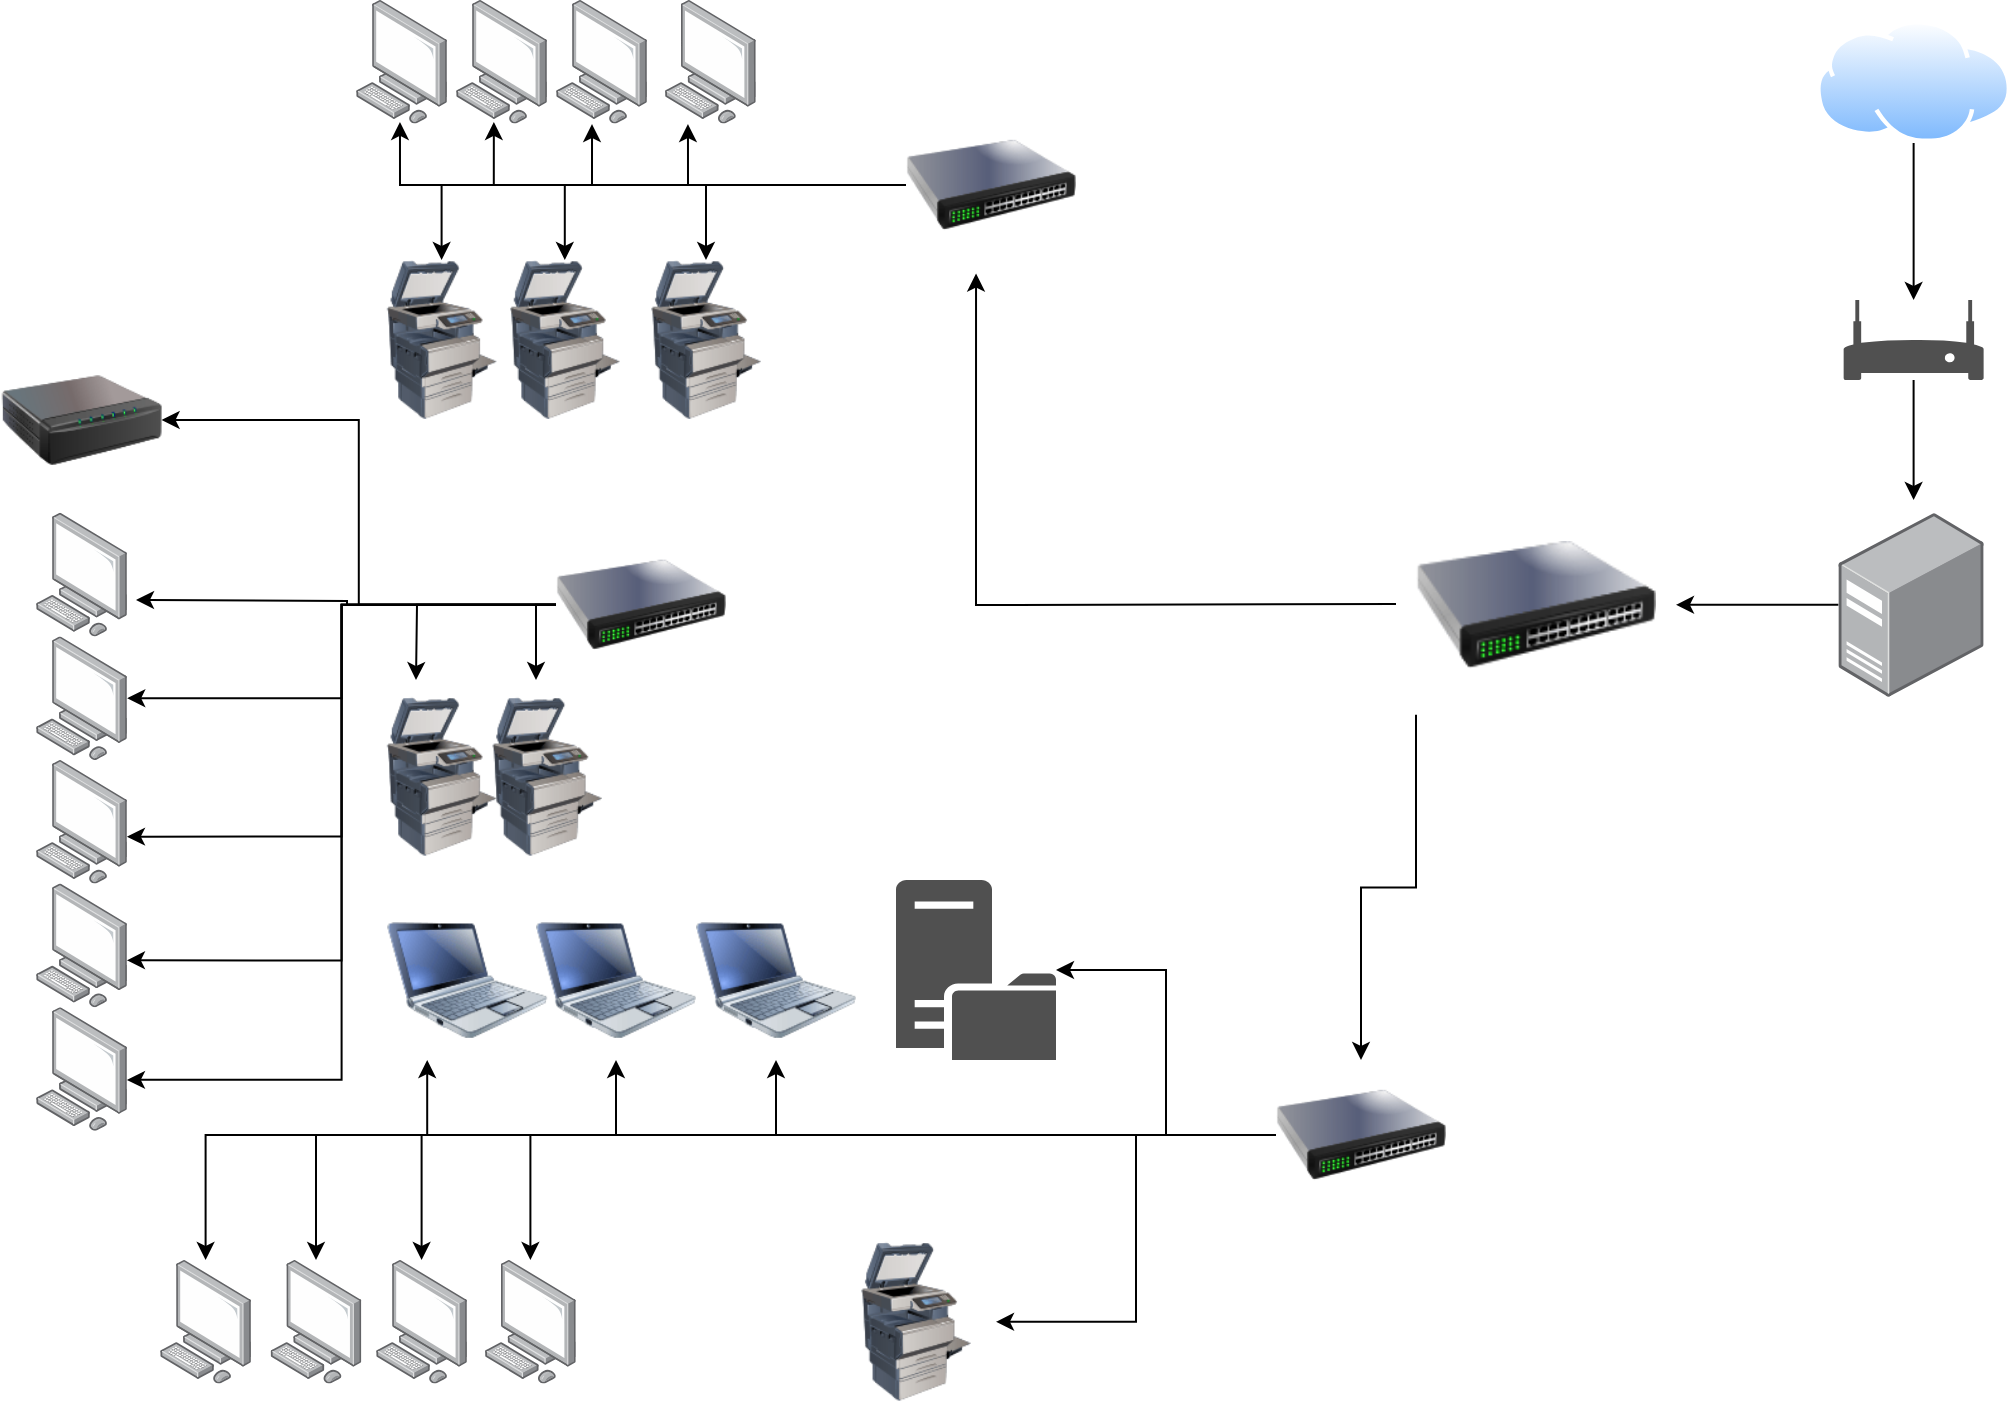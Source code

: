 <mxfile version="23.1.7" type="device">
  <diagram name="Página-1" id="a8BBCeJsF_rtLYqyGDeC">
    <mxGraphModel dx="1400" dy="753" grid="1" gridSize="10" guides="1" tooltips="1" connect="1" arrows="1" fold="1" page="1" pageScale="1" pageWidth="1169" pageHeight="827" math="0" shadow="0">
      <root>
        <mxCell id="0" />
        <mxCell id="1" parent="0" />
        <mxCell id="ygkBEAkFPcBX6Wyesa4U-2" style="edgeStyle=orthogonalEdgeStyle;rounded=0;orthogonalLoop=1;jettySize=auto;html=1;" edge="1" parent="1" source="UZARBfqPq7mCM7FByuxc-1">
          <mxGeometry relative="1" as="geometry">
            <mxPoint x="1068.81" y="260" as="targetPoint" />
          </mxGeometry>
        </mxCell>
        <mxCell id="UZARBfqPq7mCM7FByuxc-1" value="" style="sketch=0;pointerEvents=1;shadow=0;dashed=0;html=1;strokeColor=none;fillColor=#505050;labelPosition=center;verticalLabelPosition=bottom;verticalAlign=top;outlineConnect=0;align=center;shape=mxgraph.office.devices.modem;" parent="1" vertex="1">
          <mxGeometry x="1033.81" y="160" width="70" height="40" as="geometry" />
        </mxCell>
        <mxCell id="ygkBEAkFPcBX6Wyesa4U-38" style="edgeStyle=orthogonalEdgeStyle;rounded=0;orthogonalLoop=1;jettySize=auto;html=1;" edge="1" parent="1" source="UZARBfqPq7mCM7FByuxc-5">
          <mxGeometry relative="1" as="geometry">
            <mxPoint x="950" y="312.415" as="targetPoint" />
          </mxGeometry>
        </mxCell>
        <mxCell id="UZARBfqPq7mCM7FByuxc-5" value="" style="image;points=[];aspect=fixed;html=1;align=center;shadow=0;dashed=0;image=img/lib/allied_telesis/computer_and_terminals/Server_Desktop.svg;" parent="1" vertex="1">
          <mxGeometry x="1031.21" y="266.4" width="72.6" height="92.03" as="geometry" />
        </mxCell>
        <mxCell id="UZARBfqPq7mCM7FByuxc-7" style="edgeStyle=orthogonalEdgeStyle;rounded=0;orthogonalLoop=1;jettySize=auto;html=1;" parent="1" source="UZARBfqPq7mCM7FByuxc-6" edge="1" target="UZARBfqPq7mCM7FByuxc-1">
          <mxGeometry relative="1" as="geometry">
            <mxPoint x="320" y="140" as="targetPoint" />
          </mxGeometry>
        </mxCell>
        <mxCell id="UZARBfqPq7mCM7FByuxc-6" value="" style="image;aspect=fixed;perimeter=ellipsePerimeter;html=1;align=center;shadow=0;dashed=0;spacingTop=3;image=img/lib/active_directory/internet_cloud.svg;" parent="1" vertex="1">
          <mxGeometry x="1020" y="20" width="97.62" height="61.5" as="geometry" />
        </mxCell>
        <mxCell id="ygkBEAkFPcBX6Wyesa4U-6" style="edgeStyle=orthogonalEdgeStyle;rounded=0;orthogonalLoop=1;jettySize=auto;html=1;entryX=0.412;entryY=1.09;entryDx=0;entryDy=0;entryPerimeter=0;" edge="1" parent="1" target="ygkBEAkFPcBX6Wyesa4U-5">
          <mxGeometry relative="1" as="geometry">
            <mxPoint x="600" y="160" as="targetPoint" />
            <mxPoint x="810" y="312" as="sourcePoint" />
          </mxGeometry>
        </mxCell>
        <mxCell id="ygkBEAkFPcBX6Wyesa4U-32" style="edgeStyle=orthogonalEdgeStyle;rounded=0;orthogonalLoop=1;jettySize=auto;html=1;exitX=0;exitY=1;exitDx=0;exitDy=0;" edge="1" parent="1" source="UZARBfqPq7mCM7FByuxc-9" target="ygkBEAkFPcBX6Wyesa4U-25">
          <mxGeometry relative="1" as="geometry" />
        </mxCell>
        <mxCell id="UZARBfqPq7mCM7FByuxc-9" value="" style="image;html=1;image=img/lib/clip_art/networking/Switch_128x128.png" parent="1" vertex="1">
          <mxGeometry x="820" y="257.41" width="120" height="110" as="geometry" />
        </mxCell>
        <mxCell id="UZARBfqPq7mCM7FByuxc-12" value="" style="image;html=1;image=img/lib/clip_art/computers/Printer_Commercial_128x128.png" parent="1" vertex="1">
          <mxGeometry x="345.6" y="358.43" width="80" height="80" as="geometry" />
        </mxCell>
        <mxCell id="UZARBfqPq7mCM7FByuxc-13" value="" style="image;html=1;image=img/lib/clip_art/computers/Printer_Commercial_128x128.png" parent="1" vertex="1">
          <mxGeometry x="292.8" y="358.43" width="80" height="80" as="geometry" />
        </mxCell>
        <mxCell id="UZARBfqPq7mCM7FByuxc-14" value="" style="image;html=1;image=img/lib/clip_art/computers/Printer_Commercial_128x128.png" parent="1" vertex="1">
          <mxGeometry x="530.0" y="630.9" width="80" height="80" as="geometry" />
        </mxCell>
        <mxCell id="UZARBfqPq7mCM7FByuxc-18" value="" style="image;points=[];aspect=fixed;html=1;align=center;shadow=0;dashed=0;image=img/lib/allied_telesis/computer_and_terminals/Personal_Computer.svg;" parent="1" vertex="1">
          <mxGeometry x="247.2" y="640" width="45.6" height="61.8" as="geometry" />
        </mxCell>
        <mxCell id="UZARBfqPq7mCM7FByuxc-19" value="" style="image;points=[];aspect=fixed;html=1;align=center;shadow=0;dashed=0;image=img/lib/allied_telesis/computer_and_terminals/Personal_Computer.svg;" parent="1" vertex="1">
          <mxGeometry x="192.02" y="640" width="45.6" height="61.8" as="geometry" />
        </mxCell>
        <mxCell id="UZARBfqPq7mCM7FByuxc-20" value="" style="image;points=[];aspect=fixed;html=1;align=center;shadow=0;dashed=0;image=img/lib/allied_telesis/computer_and_terminals/Personal_Computer.svg;" parent="1" vertex="1">
          <mxGeometry x="300.0" y="640" width="45.6" height="61.8" as="geometry" />
        </mxCell>
        <mxCell id="UZARBfqPq7mCM7FByuxc-21" value="" style="image;points=[];aspect=fixed;html=1;align=center;shadow=0;dashed=0;image=img/lib/allied_telesis/computer_and_terminals/Personal_Computer.svg;" parent="1" vertex="1">
          <mxGeometry x="354.4" y="640" width="45.6" height="61.8" as="geometry" />
        </mxCell>
        <mxCell id="UZARBfqPq7mCM7FByuxc-26" value="" style="image;html=1;image=img/lib/clip_art/networking/Print_Server_128x128.png" parent="1" vertex="1">
          <mxGeometry x="112.8" y="180" width="80" height="80" as="geometry" />
        </mxCell>
        <mxCell id="UZARBfqPq7mCM7FByuxc-37" value="" style="image;points=[];aspect=fixed;html=1;align=center;shadow=0;dashed=0;image=img/lib/allied_telesis/computer_and_terminals/Personal_Computer.svg;" parent="1" vertex="1">
          <mxGeometry x="130" y="390" width="45.6" height="61.8" as="geometry" />
        </mxCell>
        <mxCell id="UZARBfqPq7mCM7FByuxc-38" value="" style="image;points=[];aspect=fixed;html=1;align=center;shadow=0;dashed=0;image=img/lib/allied_telesis/computer_and_terminals/Personal_Computer.svg;" parent="1" vertex="1">
          <mxGeometry x="130" y="328.2" width="45.6" height="61.8" as="geometry" />
        </mxCell>
        <mxCell id="UZARBfqPq7mCM7FByuxc-50" value="" style="image;points=[];aspect=fixed;html=1;align=center;shadow=0;dashed=0;image=img/lib/allied_telesis/computer_and_terminals/Personal_Computer.svg;" parent="1" vertex="1">
          <mxGeometry x="130" y="513.6" width="45.6" height="61.8" as="geometry" />
        </mxCell>
        <mxCell id="UZARBfqPq7mCM7FByuxc-51" value="" style="image;points=[];aspect=fixed;html=1;align=center;shadow=0;dashed=0;image=img/lib/allied_telesis/computer_and_terminals/Personal_Computer.svg;" parent="1" vertex="1">
          <mxGeometry x="130" y="451.8" width="45.6" height="61.8" as="geometry" />
        </mxCell>
        <mxCell id="UZARBfqPq7mCM7FByuxc-52" value="" style="image;points=[];aspect=fixed;html=1;align=center;shadow=0;dashed=0;image=img/lib/allied_telesis/computer_and_terminals/Personal_Computer.svg;" parent="1" vertex="1">
          <mxGeometry x="130" y="266.4" width="45.6" height="61.8" as="geometry" />
        </mxCell>
        <mxCell id="UZARBfqPq7mCM7FByuxc-72" value="" style="image;html=1;image=img/lib/clip_art/computers/Printer_Commercial_128x128.png" parent="1" vertex="1">
          <mxGeometry x="354.4" y="140" width="80" height="80" as="geometry" />
        </mxCell>
        <mxCell id="UZARBfqPq7mCM7FByuxc-73" value="" style="image;html=1;image=img/lib/clip_art/computers/Printer_Commercial_128x128.png" parent="1" vertex="1">
          <mxGeometry x="292.8" y="140" width="80" height="80" as="geometry" />
        </mxCell>
        <mxCell id="UZARBfqPq7mCM7FByuxc-83" value="" style="sketch=0;pointerEvents=1;shadow=0;dashed=0;html=1;strokeColor=none;fillColor=#505050;labelPosition=center;verticalLabelPosition=bottom;verticalAlign=top;outlineConnect=0;align=center;shape=mxgraph.office.servers.file_server;" parent="1" vertex="1">
          <mxGeometry x="560" y="450" width="80" height="90" as="geometry" />
        </mxCell>
        <mxCell id="UZARBfqPq7mCM7FByuxc-86" value="" style="image;points=[];aspect=fixed;html=1;align=center;shadow=0;dashed=0;image=img/lib/allied_telesis/computer_and_terminals/Personal_Computer.svg;" parent="1" vertex="1">
          <mxGeometry x="444.4" y="10" width="45.6" height="61.8" as="geometry" />
        </mxCell>
        <mxCell id="UZARBfqPq7mCM7FByuxc-87" value="" style="image;points=[];aspect=fixed;html=1;align=center;shadow=0;dashed=0;image=img/lib/allied_telesis/computer_and_terminals/Personal_Computer.svg;" parent="1" vertex="1">
          <mxGeometry x="390" y="10" width="45.6" height="61.8" as="geometry" />
        </mxCell>
        <mxCell id="UZARBfqPq7mCM7FByuxc-88" value="" style="image;points=[];aspect=fixed;html=1;align=center;shadow=0;dashed=0;image=img/lib/allied_telesis/computer_and_terminals/Personal_Computer.svg;" parent="1" vertex="1">
          <mxGeometry x="340" y="10" width="45.6" height="61.8" as="geometry" />
        </mxCell>
        <mxCell id="UZARBfqPq7mCM7FByuxc-89" value="" style="image;points=[];aspect=fixed;html=1;align=center;shadow=0;dashed=0;image=img/lib/allied_telesis/computer_and_terminals/Personal_Computer.svg;" parent="1" vertex="1">
          <mxGeometry x="290" y="10" width="45.6" height="61.8" as="geometry" />
        </mxCell>
        <mxCell id="UZARBfqPq7mCM7FByuxc-96" value="" style="image;html=1;image=img/lib/clip_art/computers/Printer_Commercial_128x128.png" parent="1" vertex="1">
          <mxGeometry x="425.0" y="140" width="80" height="80" as="geometry" />
        </mxCell>
        <mxCell id="UZARBfqPq7mCM7FByuxc-98" value="" style="image;html=1;image=img/lib/clip_art/computers/Netbook_128x128.png" parent="1" vertex="1">
          <mxGeometry x="460" y="460" width="80" height="80" as="geometry" />
        </mxCell>
        <mxCell id="UZARBfqPq7mCM7FByuxc-99" value="" style="image;html=1;image=img/lib/clip_art/computers/Netbook_128x128.png" parent="1" vertex="1">
          <mxGeometry x="380" y="460" width="80" height="80" as="geometry" />
        </mxCell>
        <mxCell id="UZARBfqPq7mCM7FByuxc-100" value="" style="image;html=1;image=img/lib/clip_art/computers/Netbook_128x128.png" parent="1" vertex="1">
          <mxGeometry x="305.6" y="460" width="80" height="80" as="geometry" />
        </mxCell>
        <mxCell id="ygkBEAkFPcBX6Wyesa4U-12" style="edgeStyle=orthogonalEdgeStyle;rounded=0;orthogonalLoop=1;jettySize=auto;html=1;exitX=0;exitY=0.5;exitDx=0;exitDy=0;entryX=0.5;entryY=0;entryDx=0;entryDy=0;" edge="1" parent="1" source="ygkBEAkFPcBX6Wyesa4U-5" target="UZARBfqPq7mCM7FByuxc-96">
          <mxGeometry relative="1" as="geometry" />
        </mxCell>
        <mxCell id="ygkBEAkFPcBX6Wyesa4U-14" style="edgeStyle=orthogonalEdgeStyle;rounded=0;orthogonalLoop=1;jettySize=auto;html=1;exitX=0;exitY=0.5;exitDx=0;exitDy=0;entryX=0.5;entryY=0;entryDx=0;entryDy=0;" edge="1" parent="1" source="ygkBEAkFPcBX6Wyesa4U-5" target="UZARBfqPq7mCM7FByuxc-72">
          <mxGeometry relative="1" as="geometry" />
        </mxCell>
        <mxCell id="ygkBEAkFPcBX6Wyesa4U-15" style="edgeStyle=orthogonalEdgeStyle;rounded=0;orthogonalLoop=1;jettySize=auto;html=1;exitX=0;exitY=0.5;exitDx=0;exitDy=0;entryX=0.5;entryY=0;entryDx=0;entryDy=0;" edge="1" parent="1" source="ygkBEAkFPcBX6Wyesa4U-5" target="UZARBfqPq7mCM7FByuxc-73">
          <mxGeometry relative="1" as="geometry" />
        </mxCell>
        <mxCell id="ygkBEAkFPcBX6Wyesa4U-5" value="" style="image;html=1;image=img/lib/clip_art/networking/Switch_128x128.png" vertex="1" parent="1">
          <mxGeometry x="565" y="65" width="85" height="75" as="geometry" />
        </mxCell>
        <mxCell id="ygkBEAkFPcBX6Wyesa4U-7" style="edgeStyle=orthogonalEdgeStyle;rounded=0;orthogonalLoop=1;jettySize=auto;html=1;exitX=0;exitY=0.5;exitDx=0;exitDy=0;entryX=0.254;entryY=1.004;entryDx=0;entryDy=0;entryPerimeter=0;" edge="1" parent="1" source="ygkBEAkFPcBX6Wyesa4U-5" target="UZARBfqPq7mCM7FByuxc-86">
          <mxGeometry relative="1" as="geometry" />
        </mxCell>
        <mxCell id="ygkBEAkFPcBX6Wyesa4U-8" style="edgeStyle=orthogonalEdgeStyle;rounded=0;orthogonalLoop=1;jettySize=auto;html=1;exitX=0;exitY=0.5;exitDx=0;exitDy=0;entryX=0.395;entryY=1.004;entryDx=0;entryDy=0;entryPerimeter=0;" edge="1" parent="1" source="ygkBEAkFPcBX6Wyesa4U-5" target="UZARBfqPq7mCM7FByuxc-87">
          <mxGeometry relative="1" as="geometry" />
        </mxCell>
        <mxCell id="ygkBEAkFPcBX6Wyesa4U-10" style="edgeStyle=orthogonalEdgeStyle;rounded=0;orthogonalLoop=1;jettySize=auto;html=1;exitX=0;exitY=0.5;exitDx=0;exitDy=0;entryX=0.415;entryY=0.987;entryDx=0;entryDy=0;entryPerimeter=0;" edge="1" parent="1" source="ygkBEAkFPcBX6Wyesa4U-5" target="UZARBfqPq7mCM7FByuxc-88">
          <mxGeometry relative="1" as="geometry" />
        </mxCell>
        <mxCell id="ygkBEAkFPcBX6Wyesa4U-11" style="edgeStyle=orthogonalEdgeStyle;rounded=0;orthogonalLoop=1;jettySize=auto;html=1;exitX=0;exitY=0.5;exitDx=0;exitDy=0;entryX=0.482;entryY=0.987;entryDx=0;entryDy=0;entryPerimeter=0;" edge="1" parent="1" source="ygkBEAkFPcBX6Wyesa4U-5" target="UZARBfqPq7mCM7FByuxc-89">
          <mxGeometry relative="1" as="geometry" />
        </mxCell>
        <mxCell id="ygkBEAkFPcBX6Wyesa4U-17" style="edgeStyle=orthogonalEdgeStyle;rounded=0;orthogonalLoop=1;jettySize=auto;html=1;exitX=0;exitY=0.5;exitDx=0;exitDy=0;" edge="1" parent="1" source="ygkBEAkFPcBX6Wyesa4U-16">
          <mxGeometry relative="1" as="geometry">
            <mxPoint x="180" y="310" as="targetPoint" />
          </mxGeometry>
        </mxCell>
        <mxCell id="ygkBEAkFPcBX6Wyesa4U-18" style="edgeStyle=orthogonalEdgeStyle;rounded=0;orthogonalLoop=1;jettySize=auto;html=1;exitX=0;exitY=0.5;exitDx=0;exitDy=0;entryX=1;entryY=0.5;entryDx=0;entryDy=0;" edge="1" parent="1" source="ygkBEAkFPcBX6Wyesa4U-16" target="UZARBfqPq7mCM7FByuxc-26">
          <mxGeometry relative="1" as="geometry" />
        </mxCell>
        <mxCell id="ygkBEAkFPcBX6Wyesa4U-19" style="edgeStyle=orthogonalEdgeStyle;rounded=0;orthogonalLoop=1;jettySize=auto;html=1;exitX=0;exitY=0.5;exitDx=0;exitDy=0;" edge="1" parent="1" source="ygkBEAkFPcBX6Wyesa4U-16" target="UZARBfqPq7mCM7FByuxc-38">
          <mxGeometry relative="1" as="geometry" />
        </mxCell>
        <mxCell id="ygkBEAkFPcBX6Wyesa4U-30" style="edgeStyle=orthogonalEdgeStyle;rounded=0;orthogonalLoop=1;jettySize=auto;html=1;exitX=0;exitY=0.5;exitDx=0;exitDy=0;" edge="1" parent="1" source="ygkBEAkFPcBX6Wyesa4U-16">
          <mxGeometry relative="1" as="geometry">
            <mxPoint x="380" y="350" as="targetPoint" />
          </mxGeometry>
        </mxCell>
        <mxCell id="ygkBEAkFPcBX6Wyesa4U-31" style="edgeStyle=orthogonalEdgeStyle;rounded=0;orthogonalLoop=1;jettySize=auto;html=1;exitX=0;exitY=0.5;exitDx=0;exitDy=0;" edge="1" parent="1" source="ygkBEAkFPcBX6Wyesa4U-16">
          <mxGeometry relative="1" as="geometry">
            <mxPoint x="320" y="350" as="targetPoint" />
          </mxGeometry>
        </mxCell>
        <mxCell id="ygkBEAkFPcBX6Wyesa4U-16" value="" style="image;html=1;image=img/lib/clip_art/networking/Switch_128x128.png" vertex="1" parent="1">
          <mxGeometry x="390" y="274.91" width="85" height="75" as="geometry" />
        </mxCell>
        <mxCell id="ygkBEAkFPcBX6Wyesa4U-22" style="edgeStyle=orthogonalEdgeStyle;rounded=0;orthogonalLoop=1;jettySize=auto;html=1;exitX=0;exitY=0.5;exitDx=0;exitDy=0;entryX=0.997;entryY=0.62;entryDx=0;entryDy=0;entryPerimeter=0;" edge="1" parent="1" source="ygkBEAkFPcBX6Wyesa4U-16" target="UZARBfqPq7mCM7FByuxc-37">
          <mxGeometry relative="1" as="geometry" />
        </mxCell>
        <mxCell id="ygkBEAkFPcBX6Wyesa4U-23" style="edgeStyle=orthogonalEdgeStyle;rounded=0;orthogonalLoop=1;jettySize=auto;html=1;exitX=0;exitY=0.5;exitDx=0;exitDy=0;entryX=0.997;entryY=0.621;entryDx=0;entryDy=0;entryPerimeter=0;" edge="1" parent="1" source="ygkBEAkFPcBX6Wyesa4U-16" target="UZARBfqPq7mCM7FByuxc-51">
          <mxGeometry relative="1" as="geometry" />
        </mxCell>
        <mxCell id="ygkBEAkFPcBX6Wyesa4U-24" style="edgeStyle=orthogonalEdgeStyle;rounded=0;orthogonalLoop=1;jettySize=auto;html=1;exitX=0;exitY=0.5;exitDx=0;exitDy=0;entryX=0.997;entryY=0.588;entryDx=0;entryDy=0;entryPerimeter=0;" edge="1" parent="1" source="ygkBEAkFPcBX6Wyesa4U-16" target="UZARBfqPq7mCM7FByuxc-50">
          <mxGeometry relative="1" as="geometry" />
        </mxCell>
        <mxCell id="ygkBEAkFPcBX6Wyesa4U-33" style="edgeStyle=orthogonalEdgeStyle;rounded=0;orthogonalLoop=1;jettySize=auto;html=1;exitX=0;exitY=0.5;exitDx=0;exitDy=0;" edge="1" parent="1" source="ygkBEAkFPcBX6Wyesa4U-25" target="UZARBfqPq7mCM7FByuxc-83">
          <mxGeometry relative="1" as="geometry" />
        </mxCell>
        <mxCell id="ygkBEAkFPcBX6Wyesa4U-34" style="edgeStyle=orthogonalEdgeStyle;rounded=0;orthogonalLoop=1;jettySize=auto;html=1;exitX=0;exitY=0.5;exitDx=0;exitDy=0;entryX=1;entryY=0.5;entryDx=0;entryDy=0;" edge="1" parent="1" source="ygkBEAkFPcBX6Wyesa4U-25" target="UZARBfqPq7mCM7FByuxc-14">
          <mxGeometry relative="1" as="geometry" />
        </mxCell>
        <mxCell id="ygkBEAkFPcBX6Wyesa4U-35" style="edgeStyle=orthogonalEdgeStyle;rounded=0;orthogonalLoop=1;jettySize=auto;html=1;exitX=0;exitY=0.5;exitDx=0;exitDy=0;entryX=0.5;entryY=1;entryDx=0;entryDy=0;" edge="1" parent="1" source="ygkBEAkFPcBX6Wyesa4U-25" target="UZARBfqPq7mCM7FByuxc-98">
          <mxGeometry relative="1" as="geometry" />
        </mxCell>
        <mxCell id="ygkBEAkFPcBX6Wyesa4U-36" style="edgeStyle=orthogonalEdgeStyle;rounded=0;orthogonalLoop=1;jettySize=auto;html=1;exitX=0;exitY=0.5;exitDx=0;exitDy=0;entryX=0.5;entryY=1;entryDx=0;entryDy=0;" edge="1" parent="1" source="ygkBEAkFPcBX6Wyesa4U-25" target="UZARBfqPq7mCM7FByuxc-99">
          <mxGeometry relative="1" as="geometry" />
        </mxCell>
        <mxCell id="ygkBEAkFPcBX6Wyesa4U-37" style="edgeStyle=orthogonalEdgeStyle;rounded=0;orthogonalLoop=1;jettySize=auto;html=1;exitX=0;exitY=0.5;exitDx=0;exitDy=0;entryX=0.25;entryY=1;entryDx=0;entryDy=0;" edge="1" parent="1" source="ygkBEAkFPcBX6Wyesa4U-25" target="UZARBfqPq7mCM7FByuxc-100">
          <mxGeometry relative="1" as="geometry" />
        </mxCell>
        <mxCell id="ygkBEAkFPcBX6Wyesa4U-39" style="edgeStyle=orthogonalEdgeStyle;rounded=0;orthogonalLoop=1;jettySize=auto;html=1;exitX=0;exitY=0.5;exitDx=0;exitDy=0;" edge="1" parent="1" source="ygkBEAkFPcBX6Wyesa4U-25" target="UZARBfqPq7mCM7FByuxc-21">
          <mxGeometry relative="1" as="geometry" />
        </mxCell>
        <mxCell id="ygkBEAkFPcBX6Wyesa4U-40" style="edgeStyle=orthogonalEdgeStyle;rounded=0;orthogonalLoop=1;jettySize=auto;html=1;exitX=0;exitY=0.5;exitDx=0;exitDy=0;" edge="1" parent="1" source="ygkBEAkFPcBX6Wyesa4U-25" target="UZARBfqPq7mCM7FByuxc-20">
          <mxGeometry relative="1" as="geometry" />
        </mxCell>
        <mxCell id="ygkBEAkFPcBX6Wyesa4U-41" style="edgeStyle=orthogonalEdgeStyle;rounded=0;orthogonalLoop=1;jettySize=auto;html=1;exitX=0;exitY=0.5;exitDx=0;exitDy=0;" edge="1" parent="1" source="ygkBEAkFPcBX6Wyesa4U-25" target="UZARBfqPq7mCM7FByuxc-18">
          <mxGeometry relative="1" as="geometry" />
        </mxCell>
        <mxCell id="ygkBEAkFPcBX6Wyesa4U-42" style="edgeStyle=orthogonalEdgeStyle;rounded=0;orthogonalLoop=1;jettySize=auto;html=1;exitX=0;exitY=0.5;exitDx=0;exitDy=0;" edge="1" parent="1" source="ygkBEAkFPcBX6Wyesa4U-25" target="UZARBfqPq7mCM7FByuxc-19">
          <mxGeometry relative="1" as="geometry" />
        </mxCell>
        <mxCell id="ygkBEAkFPcBX6Wyesa4U-25" value="" style="image;html=1;image=img/lib/clip_art/networking/Switch_128x128.png" vertex="1" parent="1">
          <mxGeometry x="750" y="540.0" width="85" height="75" as="geometry" />
        </mxCell>
      </root>
    </mxGraphModel>
  </diagram>
</mxfile>
